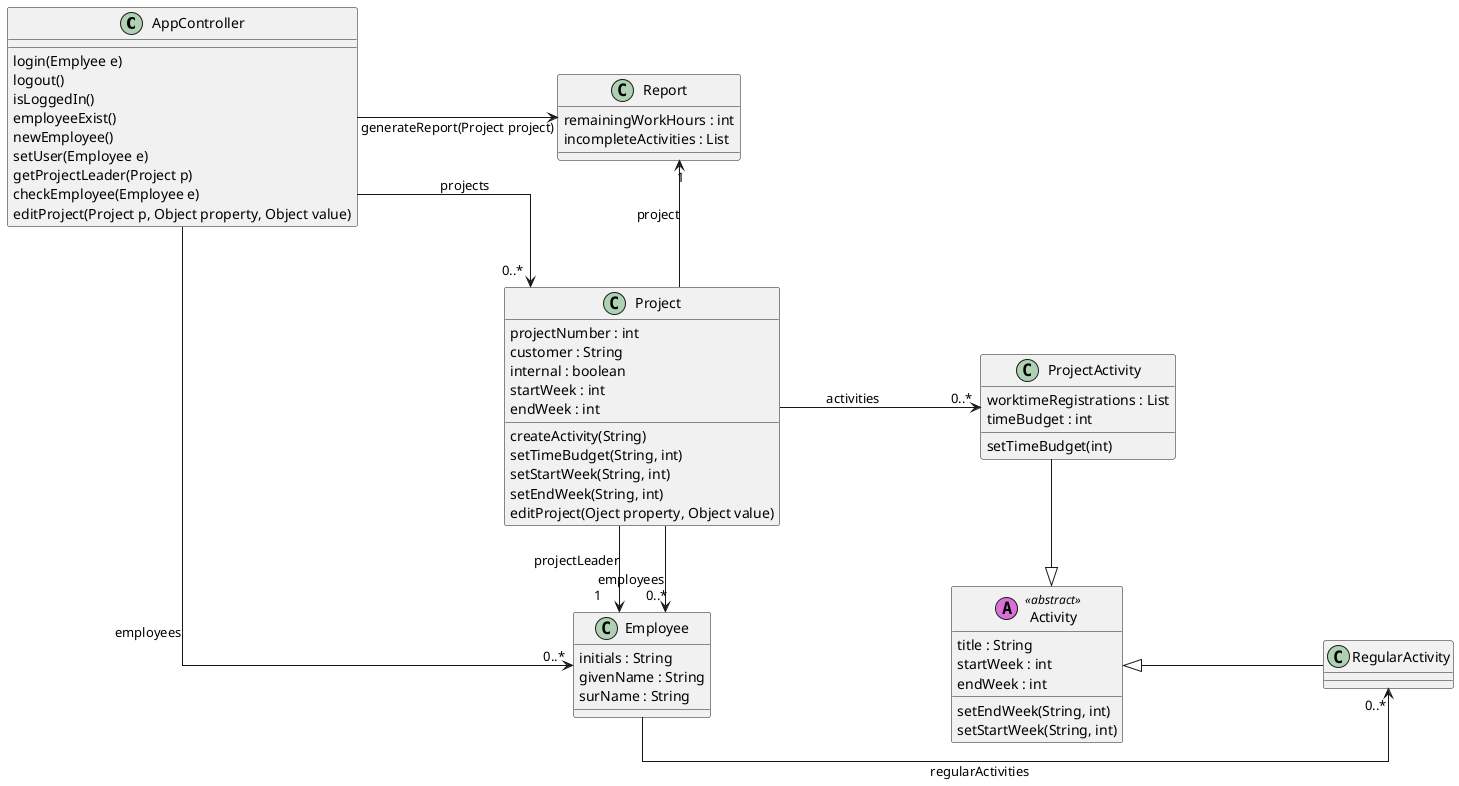 @startuml ClassDiagram
skinparam linetype ortho
skinparam Nodesep 200
' skinparam Ranksep 50
class AppController{
    login(Emplyee e)
    logout()
    isLoggedIn()
    employeeExist()
    newEmployee()
    setUser(Employee e)
    getProjectLeader(Project p)
    checkEmployee(Employee e)
    editProject(Project p, Object property, Object value)
}
class Report{
    remainingWorkHours : int
    incompleteActivities : List
}
class Project{
    projectNumber : int
    customer : String
    internal : boolean
    startWeek : int
    endWeek : int
    createActivity(String)
    setTimeBudget(String, int)
    setStartWeek(String, int)
    setEndWeek(String, int)
    editProject(Oject property, Object value)
}
class ProjectActivity{
    worktimeRegistrations : List
    timeBudget : int
    setTimeBudget(int)
}
class Activity <<(A, orchid)abstract>>{
    title : String
    startWeek : int
    endWeek : int
    setEndWeek(String, int)
    setStartWeek(String, int)
}
class RegularActivity{
}
class Employee{
    initials : String
    givenName : String
    surName : String
}
Activity <|-u- ProjectActivity
Activity <|- RegularActivity
AppController -r-> "0..*" Project : projects
AppController -> Report : generateReport(Project project)
Project -[hidden]u-> Report
AppController -d-> "0..*" Employee : employees
Project -u-> "1" Report : project
Project -d-> "1    " Employee : projectLeader
Project -d-> "0..*" Employee : employees
Project -> "0..*" ProjectActivity : activities
Employee -> "0..*" RegularActivity : regularActivities
@enduml